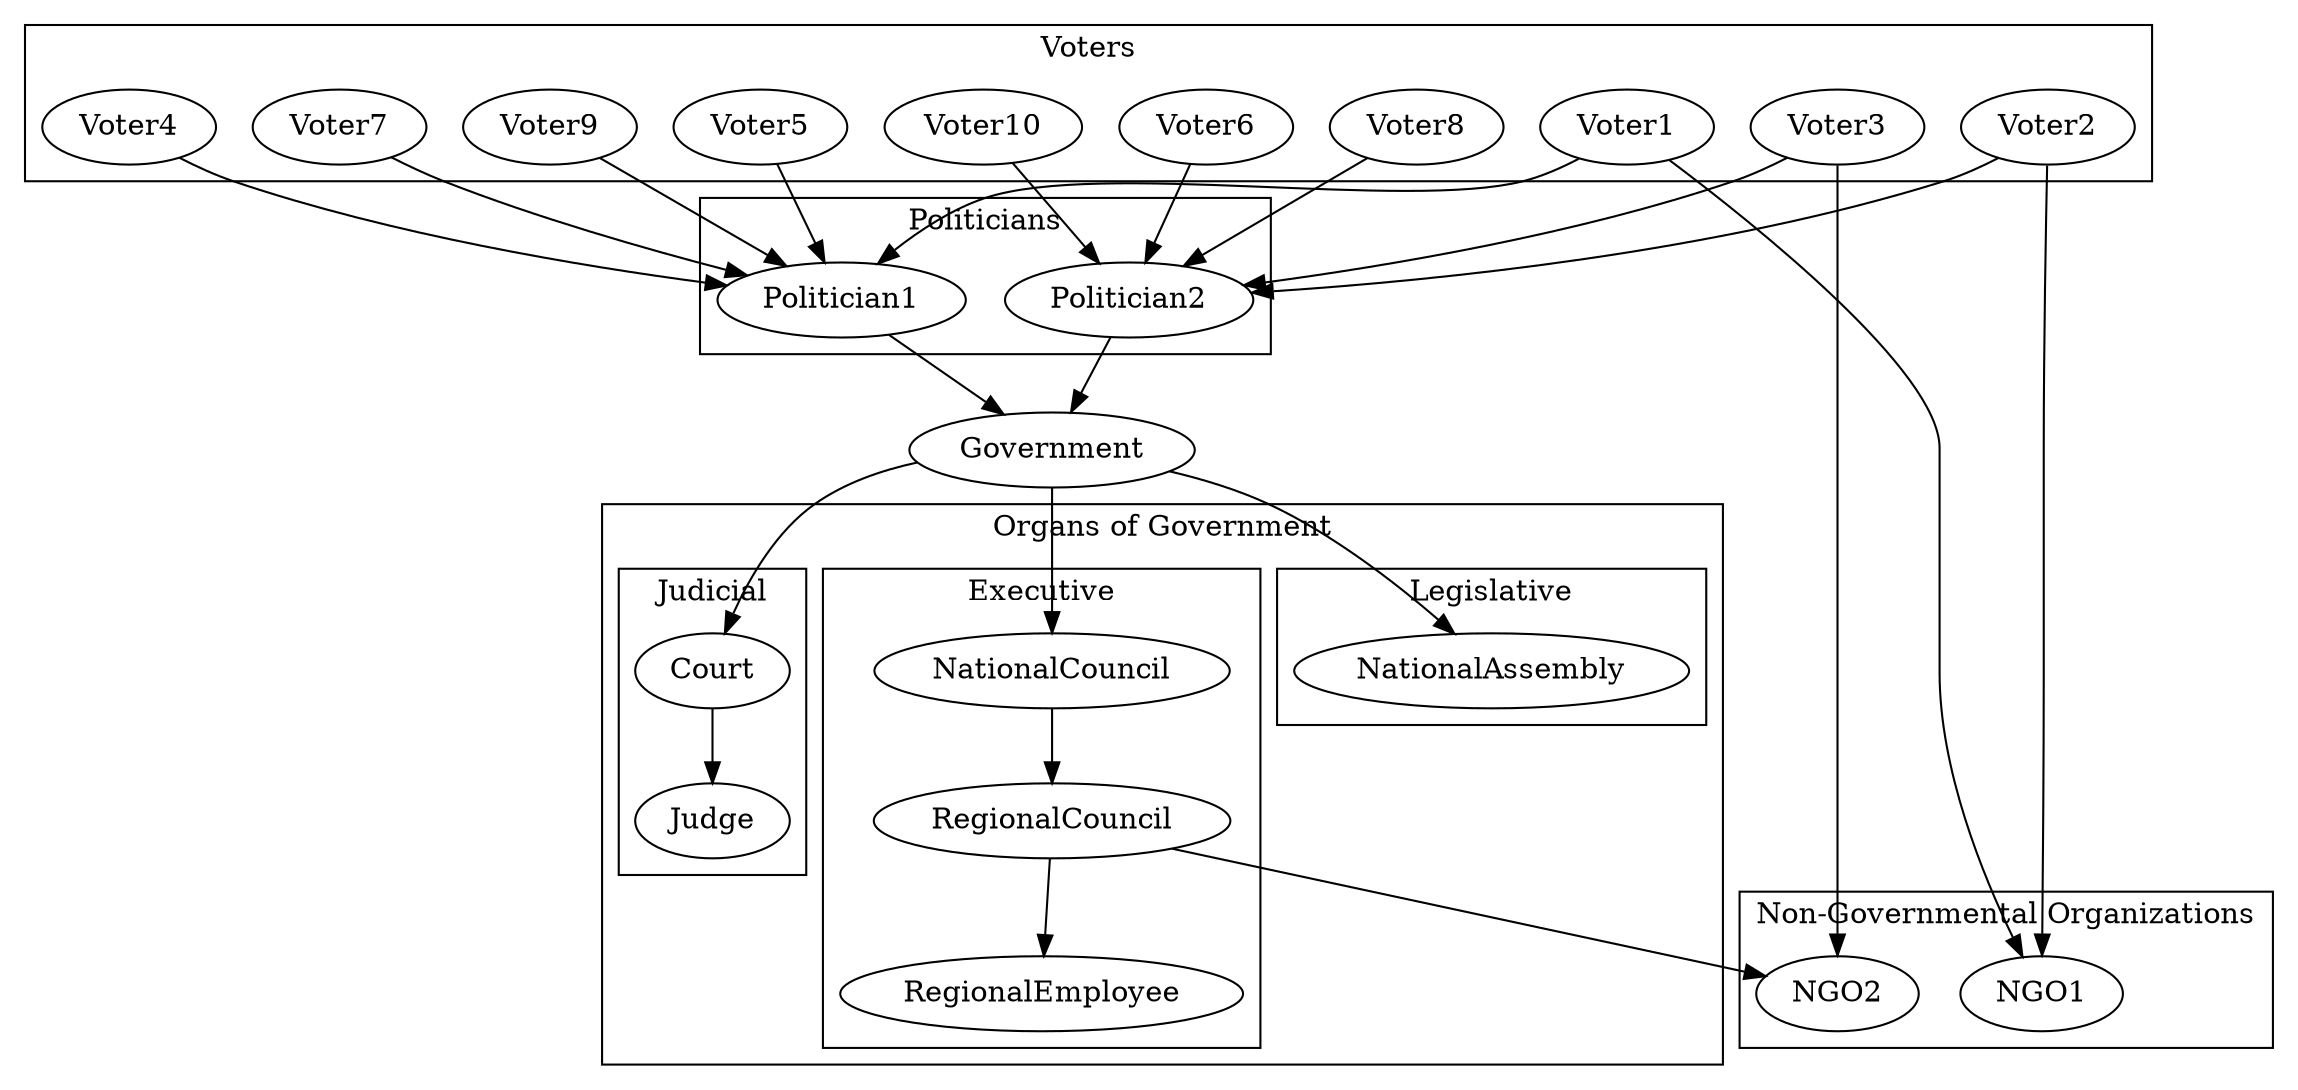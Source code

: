 digraph G {
    subgraph cluster_voters {
        label = "Voters";
        Voter1;
        Voter2;
        Voter3;
        Voter4;
        Voter5;
        Voter6;
        Voter7;
        Voter8;
        Voter9;
        Voter10;
    }
    subgraph cluster_politicians {
        label = "Politicians";
        Politician1;
        Politician2;
    }
    subgraph cluster_organs_of_government {
        label = "Organs of Government";
        subgraph cluster_legislative {
            label = "Legislative";
            NationalAssembly;
        }
        subgraph cluster_executive {
            label = "Executive";
            NationalCouncil;
            RegionalCouncil;
            RegionalEmployee;
        }
        subgraph cluster_judicial {
            label = "Judicial";
            Court;
            Judge;
        }

    }
    subgraph cluster_non_governmental_organizations {
        label = "Non-Governmental Organizations";
        NGO1;
        NGO2;
    }
    Voter1 -> Politician1;
    Voter2 -> Politician2;
    Voter3 -> Politician2;
    Voter4 -> Politician1;
    Voter5 -> Politician1;
    Voter6 -> Politician2;
    Voter7 -> Politician1;
    Voter8 -> Politician2;
    Voter9 -> Politician1;
    Voter10 -> Politician2;


    Politician1 -> Government;
    Politician2 -> Government;
    Government -> NationalAssembly;
    Government -> NationalCouncil;
    Government -> Court;
    Court -> Judge;
    NationalCouncil -> RegionalCouncil;
    RegionalCouncil -> RegionalEmployee;
    Voter1 -> NGO1;
    Voter2 -> NGO1;
    Voter3 -> NGO2;
    RegionalCouncil -> NGO2;
}